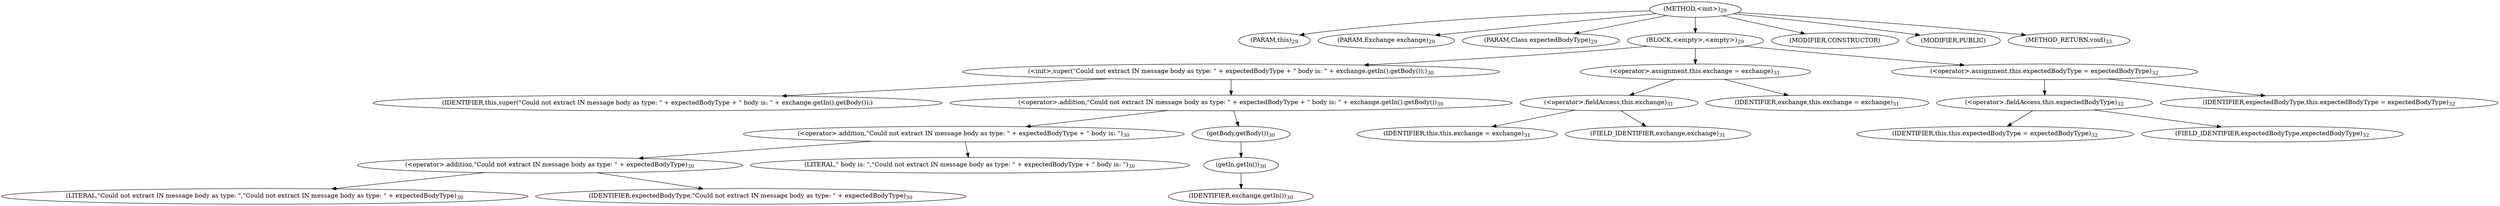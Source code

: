digraph "&lt;init&gt;" {  
"15" [label = <(METHOD,&lt;init&gt;)<SUB>29</SUB>> ]
"4" [label = <(PARAM,this)<SUB>29</SUB>> ]
"16" [label = <(PARAM,Exchange exchange)<SUB>29</SUB>> ]
"17" [label = <(PARAM,Class expectedBodyType)<SUB>29</SUB>> ]
"18" [label = <(BLOCK,&lt;empty&gt;,&lt;empty&gt;)<SUB>29</SUB>> ]
"19" [label = <(&lt;init&gt;,super(&quot;Could not extract IN message body as type: &quot; + expectedBodyType + &quot; body is: &quot; + exchange.getIn().getBody());)<SUB>30</SUB>> ]
"3" [label = <(IDENTIFIER,this,super(&quot;Could not extract IN message body as type: &quot; + expectedBodyType + &quot; body is: &quot; + exchange.getIn().getBody());)> ]
"20" [label = <(&lt;operator&gt;.addition,&quot;Could not extract IN message body as type: &quot; + expectedBodyType + &quot; body is: &quot; + exchange.getIn().getBody())<SUB>30</SUB>> ]
"21" [label = <(&lt;operator&gt;.addition,&quot;Could not extract IN message body as type: &quot; + expectedBodyType + &quot; body is: &quot;)<SUB>30</SUB>> ]
"22" [label = <(&lt;operator&gt;.addition,&quot;Could not extract IN message body as type: &quot; + expectedBodyType)<SUB>30</SUB>> ]
"23" [label = <(LITERAL,&quot;Could not extract IN message body as type: &quot;,&quot;Could not extract IN message body as type: &quot; + expectedBodyType)<SUB>30</SUB>> ]
"24" [label = <(IDENTIFIER,expectedBodyType,&quot;Could not extract IN message body as type: &quot; + expectedBodyType)<SUB>30</SUB>> ]
"25" [label = <(LITERAL,&quot; body is: &quot;,&quot;Could not extract IN message body as type: &quot; + expectedBodyType + &quot; body is: &quot;)<SUB>30</SUB>> ]
"26" [label = <(getBody,getBody())<SUB>30</SUB>> ]
"27" [label = <(getIn,getIn())<SUB>30</SUB>> ]
"28" [label = <(IDENTIFIER,exchange,getIn())<SUB>30</SUB>> ]
"29" [label = <(&lt;operator&gt;.assignment,this.exchange = exchange)<SUB>31</SUB>> ]
"30" [label = <(&lt;operator&gt;.fieldAccess,this.exchange)<SUB>31</SUB>> ]
"5" [label = <(IDENTIFIER,this,this.exchange = exchange)<SUB>31</SUB>> ]
"31" [label = <(FIELD_IDENTIFIER,exchange,exchange)<SUB>31</SUB>> ]
"32" [label = <(IDENTIFIER,exchange,this.exchange = exchange)<SUB>31</SUB>> ]
"33" [label = <(&lt;operator&gt;.assignment,this.expectedBodyType = expectedBodyType)<SUB>32</SUB>> ]
"34" [label = <(&lt;operator&gt;.fieldAccess,this.expectedBodyType)<SUB>32</SUB>> ]
"6" [label = <(IDENTIFIER,this,this.expectedBodyType = expectedBodyType)<SUB>32</SUB>> ]
"35" [label = <(FIELD_IDENTIFIER,expectedBodyType,expectedBodyType)<SUB>32</SUB>> ]
"36" [label = <(IDENTIFIER,expectedBodyType,this.expectedBodyType = expectedBodyType)<SUB>32</SUB>> ]
"37" [label = <(MODIFIER,CONSTRUCTOR)> ]
"38" [label = <(MODIFIER,PUBLIC)> ]
"39" [label = <(METHOD_RETURN,void)<SUB>33</SUB>> ]
  "15" -> "4" 
  "15" -> "16" 
  "15" -> "17" 
  "15" -> "18" 
  "15" -> "37" 
  "15" -> "38" 
  "15" -> "39" 
  "18" -> "19" 
  "18" -> "29" 
  "18" -> "33" 
  "19" -> "3" 
  "19" -> "20" 
  "20" -> "21" 
  "20" -> "26" 
  "21" -> "22" 
  "21" -> "25" 
  "22" -> "23" 
  "22" -> "24" 
  "26" -> "27" 
  "27" -> "28" 
  "29" -> "30" 
  "29" -> "32" 
  "30" -> "5" 
  "30" -> "31" 
  "33" -> "34" 
  "33" -> "36" 
  "34" -> "6" 
  "34" -> "35" 
}
